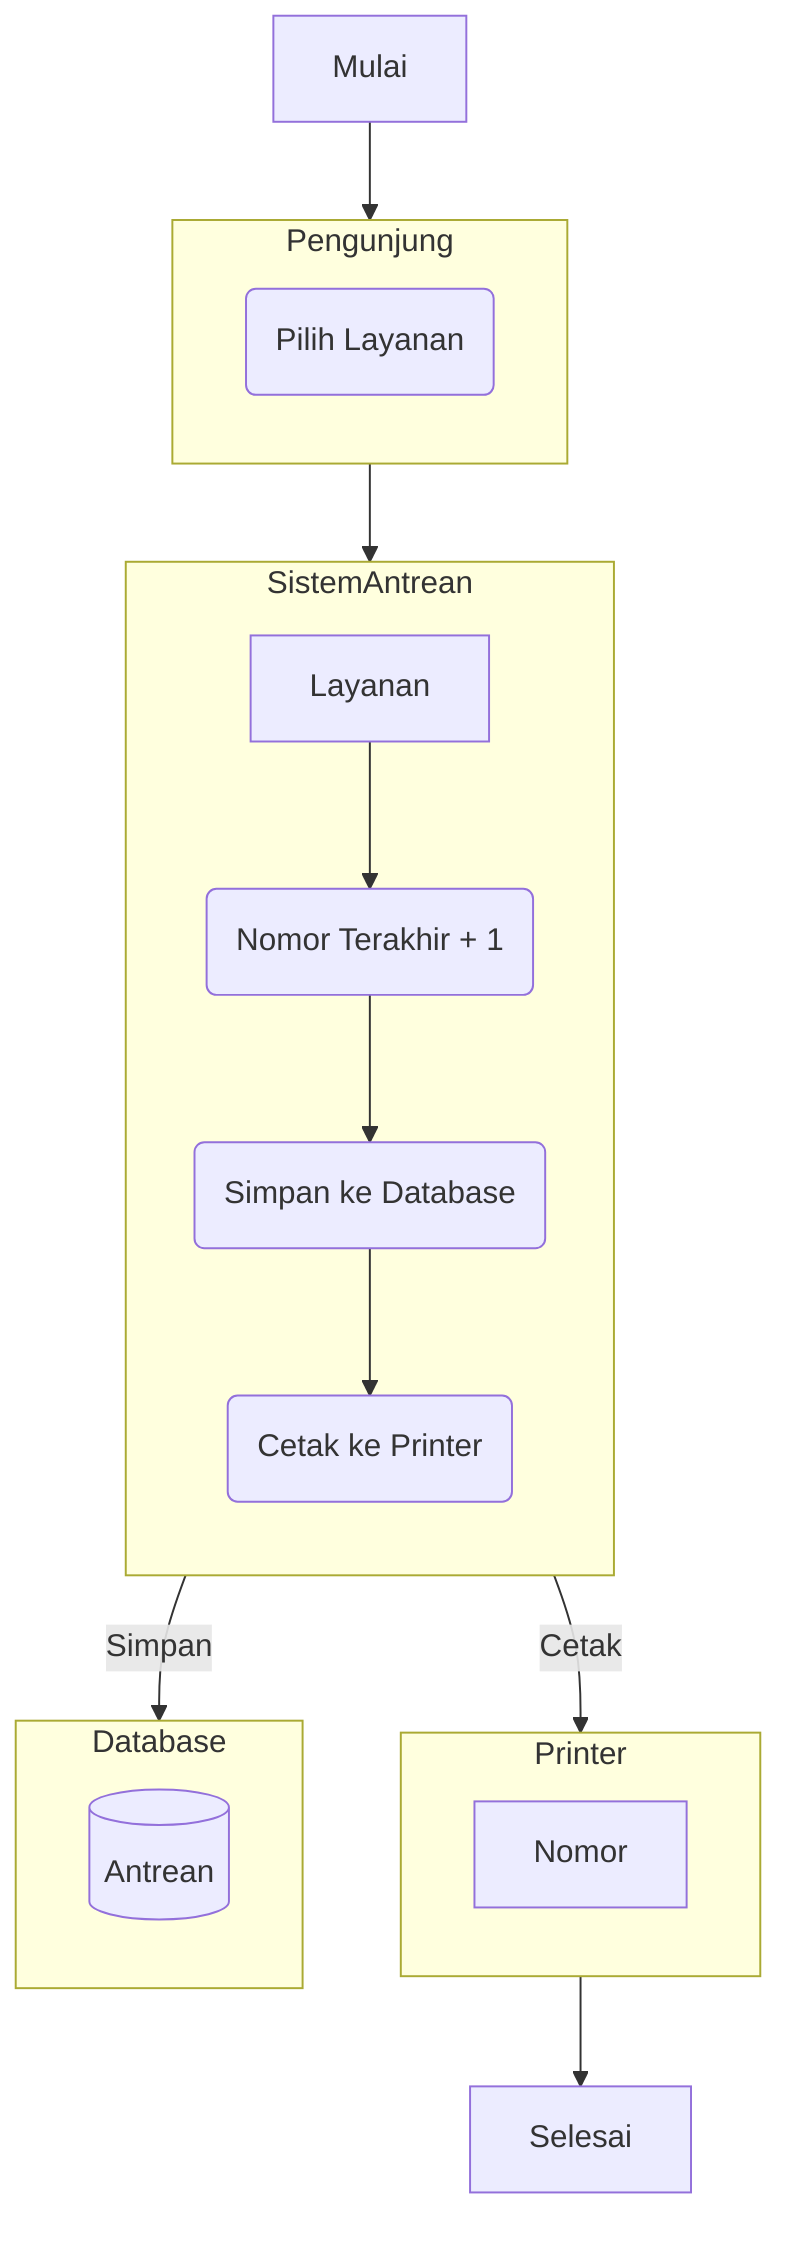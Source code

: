 flowchart TB  
  subgraph Pengunjung
    p1("Pilih Layanan")
  end  
  subgraph SistemAntrean
    direction TB
    Layanan-->s1("Nomor Terakhir + 1")-->s2("Simpan ke Database")-->s3("Cetak ke Printer")
  end
  subgraph Printer
    Nomor
  end
  subgraph Database
    db[(Antrean)]
  end
  Mulai-->Pengunjung
  Pengunjung-->SistemAntrean
  SistemAntrean--Simpan-->Database
  SistemAntrean--Cetak-->Printer
  Printer-->Selesai